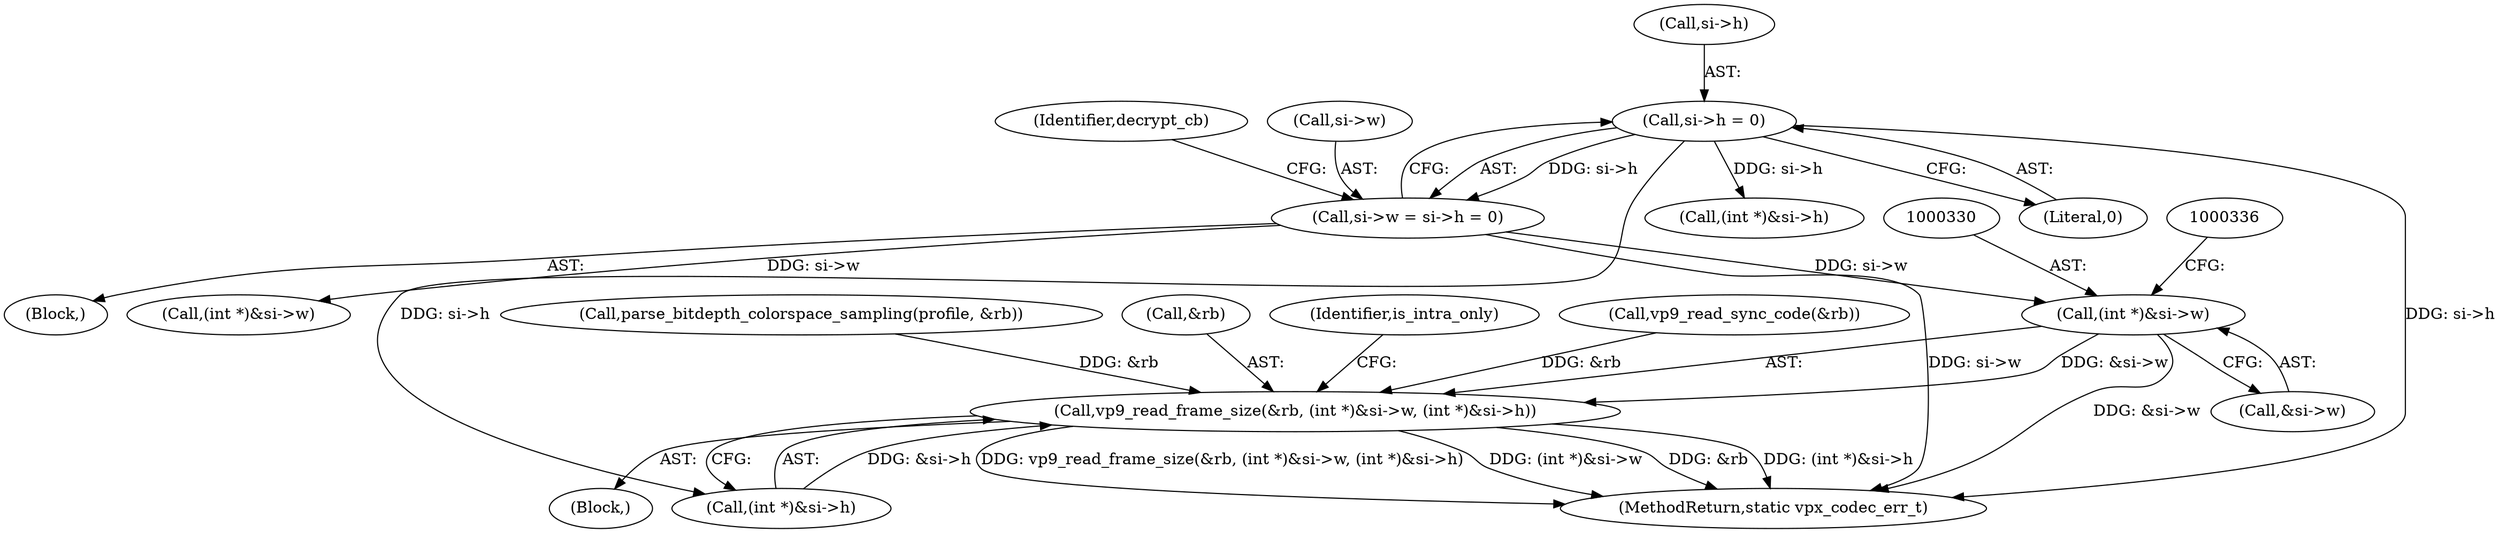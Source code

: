 digraph "0_Android_4974dcbd0289a2530df2ee2a25b5f92775df80da@pointer" {
"1000329" [label="(Call,(int *)&si->w)"];
"1000137" [label="(Call,si->w = si->h = 0)"];
"1000141" [label="(Call,si->h = 0)"];
"1000326" [label="(Call,vp9_read_frame_size(&rb, (int *)&si->w, (int *)&si->h))"];
"1000335" [label="(Call,(int *)&si->h)"];
"1000142" [label="(Call,si->h)"];
"1000118" [label="(Block,)"];
"1000274" [label="(Call,(int *)&si->h)"];
"1000268" [label="(Call,(int *)&si->w)"];
"1000300" [label="(Block,)"];
"1000326" [label="(Call,vp9_read_frame_size(&rb, (int *)&si->w, (int *)&si->h))"];
"1000303" [label="(Call,vp9_read_sync_code(&rb))"];
"1000147" [label="(Identifier,decrypt_cb)"];
"1000141" [label="(Call,si->h = 0)"];
"1000315" [label="(Call,parse_bitdepth_colorspace_sampling(profile, &rb))"];
"1000329" [label="(Call,(int *)&si->w)"];
"1000327" [label="(Call,&rb)"];
"1000138" [label="(Call,si->w)"];
"1000331" [label="(Call,&si->w)"];
"1000351" [label="(MethodReturn,static vpx_codec_err_t)"];
"1000343" [label="(Identifier,is_intra_only)"];
"1000137" [label="(Call,si->w = si->h = 0)"];
"1000145" [label="(Literal,0)"];
"1000329" -> "1000326"  [label="AST: "];
"1000329" -> "1000331"  [label="CFG: "];
"1000330" -> "1000329"  [label="AST: "];
"1000331" -> "1000329"  [label="AST: "];
"1000336" -> "1000329"  [label="CFG: "];
"1000329" -> "1000351"  [label="DDG: &si->w"];
"1000329" -> "1000326"  [label="DDG: &si->w"];
"1000137" -> "1000329"  [label="DDG: si->w"];
"1000137" -> "1000118"  [label="AST: "];
"1000137" -> "1000141"  [label="CFG: "];
"1000138" -> "1000137"  [label="AST: "];
"1000141" -> "1000137"  [label="AST: "];
"1000147" -> "1000137"  [label="CFG: "];
"1000137" -> "1000351"  [label="DDG: si->w"];
"1000141" -> "1000137"  [label="DDG: si->h"];
"1000137" -> "1000268"  [label="DDG: si->w"];
"1000141" -> "1000145"  [label="CFG: "];
"1000142" -> "1000141"  [label="AST: "];
"1000145" -> "1000141"  [label="AST: "];
"1000141" -> "1000351"  [label="DDG: si->h"];
"1000141" -> "1000274"  [label="DDG: si->h"];
"1000141" -> "1000335"  [label="DDG: si->h"];
"1000326" -> "1000300"  [label="AST: "];
"1000326" -> "1000335"  [label="CFG: "];
"1000327" -> "1000326"  [label="AST: "];
"1000335" -> "1000326"  [label="AST: "];
"1000343" -> "1000326"  [label="CFG: "];
"1000326" -> "1000351"  [label="DDG: vp9_read_frame_size(&rb, (int *)&si->w, (int *)&si->h)"];
"1000326" -> "1000351"  [label="DDG: (int *)&si->w"];
"1000326" -> "1000351"  [label="DDG: &rb"];
"1000326" -> "1000351"  [label="DDG: (int *)&si->h"];
"1000303" -> "1000326"  [label="DDG: &rb"];
"1000315" -> "1000326"  [label="DDG: &rb"];
"1000335" -> "1000326"  [label="DDG: &si->h"];
}
